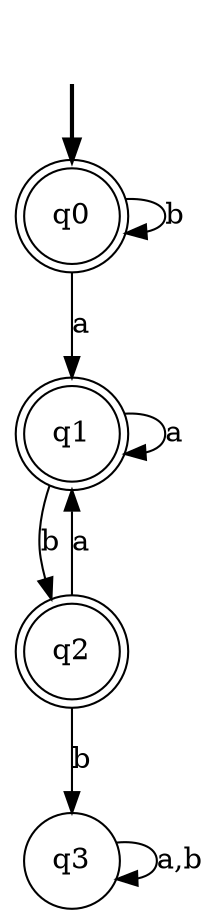 digraph {
    fake [style = invisible]
    fake -> q0 [style = bold]
    q0 [root = true shape = doublecircle]
    q1 [shape = doublecircle]
    q2 [shape = doublecircle]
    q3 [shape = circle]
    q0 -> q1 [label = "a"]
    q0 -> q0 [label = "b"]
    q1 -> q2 [label = "b"]
    q1 -> q1 [label = "a"]
    q2 -> q3 [label = "b"]
    q2 -> q1 [label = "a"]
    q3 -> q3 [label = "a,b"]
}